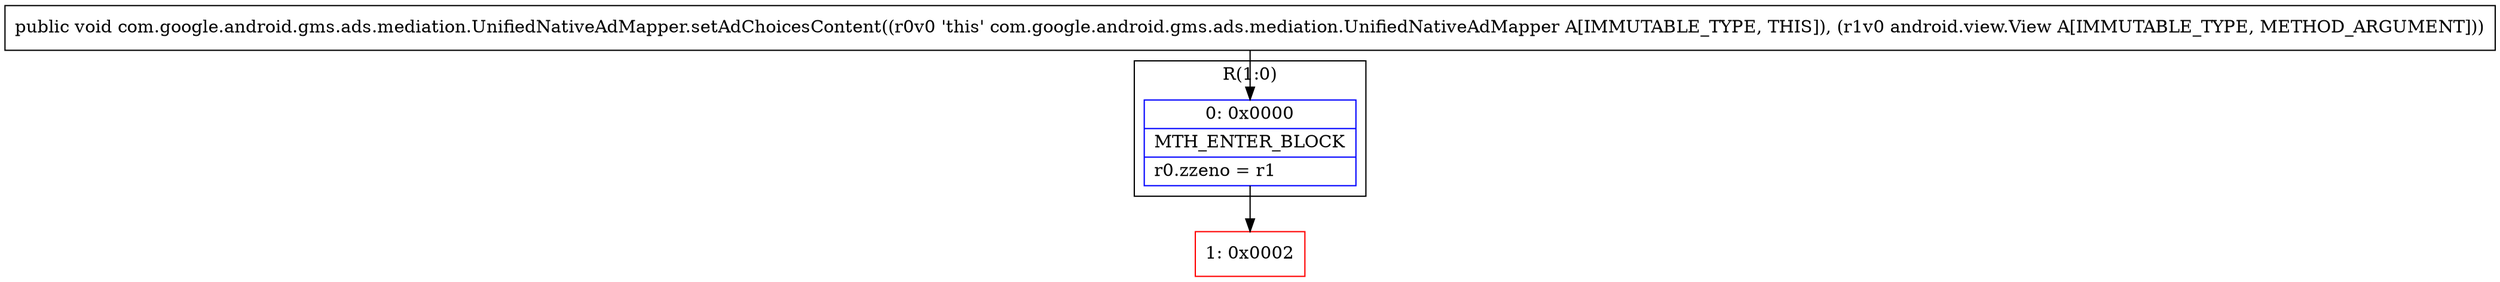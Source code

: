 digraph "CFG forcom.google.android.gms.ads.mediation.UnifiedNativeAdMapper.setAdChoicesContent(Landroid\/view\/View;)V" {
subgraph cluster_Region_434233002 {
label = "R(1:0)";
node [shape=record,color=blue];
Node_0 [shape=record,label="{0\:\ 0x0000|MTH_ENTER_BLOCK\l|r0.zzeno = r1\l}"];
}
Node_1 [shape=record,color=red,label="{1\:\ 0x0002}"];
MethodNode[shape=record,label="{public void com.google.android.gms.ads.mediation.UnifiedNativeAdMapper.setAdChoicesContent((r0v0 'this' com.google.android.gms.ads.mediation.UnifiedNativeAdMapper A[IMMUTABLE_TYPE, THIS]), (r1v0 android.view.View A[IMMUTABLE_TYPE, METHOD_ARGUMENT])) }"];
MethodNode -> Node_0;
Node_0 -> Node_1;
}


